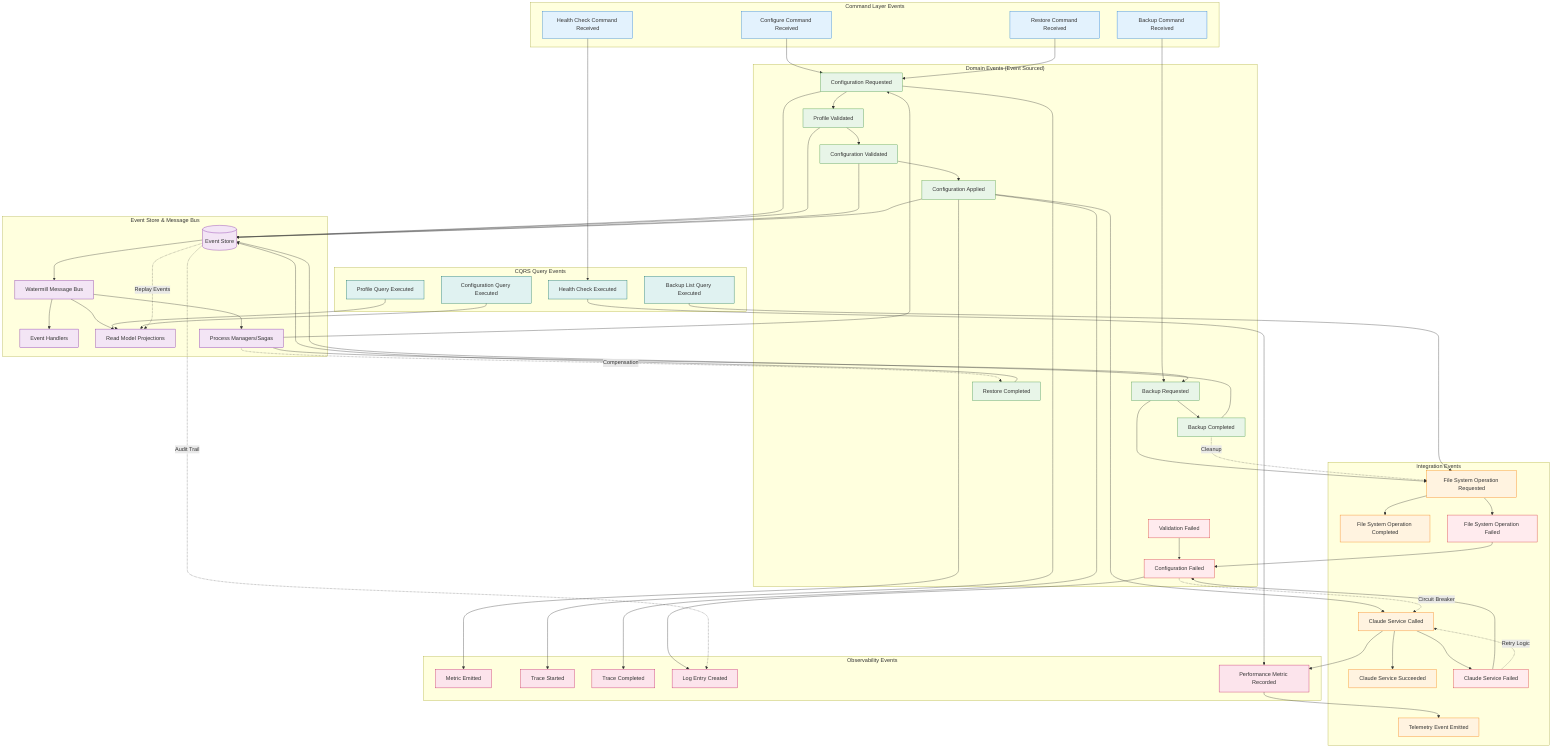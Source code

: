 graph TB
    subgraph "Command Layer Events"
        ConfigureCommandReceived[Configure Command Received]
        BackupCommandReceived[Backup Command Received]
        RestoreCommandReceived[Restore Command Received]
        HealthCheckCommandReceived[Health Check Command Received]
    end

    subgraph "Domain Events (Event Sourced)"
        ConfigurationRequested[Configuration Requested]
        ProfileValidated[Profile Validated]
        ConfigurationValidated[Configuration Validated]
        BackupRequested[Backup Requested]
        ConfigurationApplied[Configuration Applied]
        BackupCompleted[Backup Completed]
        RestoreCompleted[Restore Completed]
        ConfigurationFailed[Configuration Failed]
        ValidationFailed[Validation Failed]
    end

    subgraph "Integration Events"
        ClaudeServiceCalled[Claude Service Called]
        ClaudeServiceSucceeded[Claude Service Succeeded]
        ClaudeServiceFailed[Claude Service Failed]
        FileSystemOperationRequested[File System Operation Requested]
        FileSystemOperationCompleted[File System Operation Completed]
        FileSystemOperationFailed[File System Operation Failed]
        TelemetryEventEmitted[Telemetry Event Emitted]
    end

    subgraph "Event Store & Message Bus"
        EventStore[(Event Store)]
        MessageBus[Watermill Message Bus]
        EventHandlers[Event Handlers]
        Projections[Read Model Projections]
        Sagas[Process Managers/Sagas]
    end

    subgraph "CQRS Query Events"
        ProfileQueryExecuted[Profile Query Executed]
        HealthCheckExecuted[Health Check Executed]
        BackupListQueryExecuted[Backup List Query Executed]
        ConfigurationQueryExecuted[Configuration Query Executed]
    end

    subgraph "Observability Events"
        MetricEmitted[Metric Emitted]
        TraceStarted[Trace Started]
        TraceCompleted[Trace Completed]
        LogEntryCreated[Log Entry Created]
        PerformanceMetricRecorded[Performance Metric Recorded]
    end

    %% Command to Domain Event flow
    ConfigureCommandReceived --> ConfigurationRequested
    BackupCommandReceived --> BackupRequested
    RestoreCommandReceived --> ConfigurationRequested
    HealthCheckCommandReceived --> HealthCheckExecuted

    %% Domain event processing
    ConfigurationRequested --> ProfileValidated
    ProfileValidated --> ConfigurationValidated
    ConfigurationValidated --> ConfigurationApplied
    BackupRequested --> BackupCompleted

    %% Event sourcing flow
    ConfigurationRequested --> EventStore
    ProfileValidated --> EventStore
    ConfigurationValidated --> EventStore
    ConfigurationApplied --> EventStore
    BackupCompleted --> EventStore
    RestoreCompleted --> EventStore

    %% Message bus processing
    EventStore --> MessageBus
    MessageBus --> EventHandlers
    MessageBus --> Projections
    MessageBus --> Sagas

    %% Integration events
    ConfigurationApplied --> ClaudeServiceCalled
    ClaudeServiceCalled --> ClaudeServiceSucceeded
    ClaudeServiceCalled --> ClaudeServiceFailed
    BackupRequested --> FileSystemOperationRequested
    FileSystemOperationRequested --> FileSystemOperationCompleted
    FileSystemOperationRequested --> FileSystemOperationFailed

    %% Error handling through events
    ClaudeServiceFailed --> ConfigurationFailed
    FileSystemOperationFailed --> ConfigurationFailed
    ValidationFailed --> ConfigurationFailed

    %% Query processing
    ProfileQueryExecuted --> Projections
    HealthCheckExecuted --> PerformanceMetricRecorded
    BackupListQueryExecuted --> FileSystemOperationRequested
    ConfigurationQueryExecuted --> Projections

    %% Observability event flow
    ConfigurationRequested --> TraceStarted
    ConfigurationApplied --> TraceCompleted
    ConfigurationApplied --> MetricEmitted
    ConfigurationFailed --> LogEntryCreated
    ClaudeServiceCalled --> PerformanceMetricRecorded
    PerformanceMetricRecorded --> TelemetryEventEmitted

    %% Saga coordination (process managers)
    Sagas --> BackupRequested
    Sagas --> ConfigurationRequested
    Sagas -.->|"Compensation"| RestoreCompleted

    %% Event replay capabilities
    EventStore -.->|"Replay Events"| Projections
    EventStore -.->|"Audit Trail"| LogEntryCreated

    %% Advanced patterns
    ConfigurationFailed -.->|"Circuit Breaker"| ClaudeServiceCalled
    ClaudeServiceFailed -.->|"Retry Logic"| ClaudeServiceCalled
    BackupCompleted -.->|"Cleanup"| FileSystemOperationRequested

    classDef commands fill:#e3f2fd,stroke:#1976d2
    classDef domainEvents fill:#e8f5e8,stroke:#388e3c
    classDef integrationEvents fill:#fff3e0,stroke:#f57c00
    classDef eventSourcing fill:#f3e5f5,stroke:#7b1fa2
    classDef queries fill:#e0f2f1,stroke:#00695c
    classDef observability fill:#fce4ec,stroke:#c2185b
    classDef errors fill:#ffebee,stroke:#d32f2f
    classDef compensation fill:#f9fbe7,stroke:#827717

    class ConfigureCommandReceived,BackupCommandReceived,RestoreCommandReceived,HealthCheckCommandReceived commands
    class ConfigurationRequested,ProfileValidated,ConfigurationValidated,BackupRequested,ConfigurationApplied,BackupCompleted,RestoreCompleted domainEvents
    class ClaudeServiceCalled,ClaudeServiceSucceeded,FileSystemOperationRequested,FileSystemOperationCompleted,TelemetryEventEmitted integrationEvents
    class EventStore,MessageBus,EventHandlers,Projections,Sagas eventSourcing
    class ProfileQueryExecuted,HealthCheckExecuted,BackupListQueryExecuted,ConfigurationQueryExecuted queries
    class MetricEmitted,TraceStarted,TraceCompleted,LogEntryCreated,PerformanceMetricRecorded observability
    class ConfigurationFailed,ValidationFailed,ClaudeServiceFailed,FileSystemOperationFailed errors